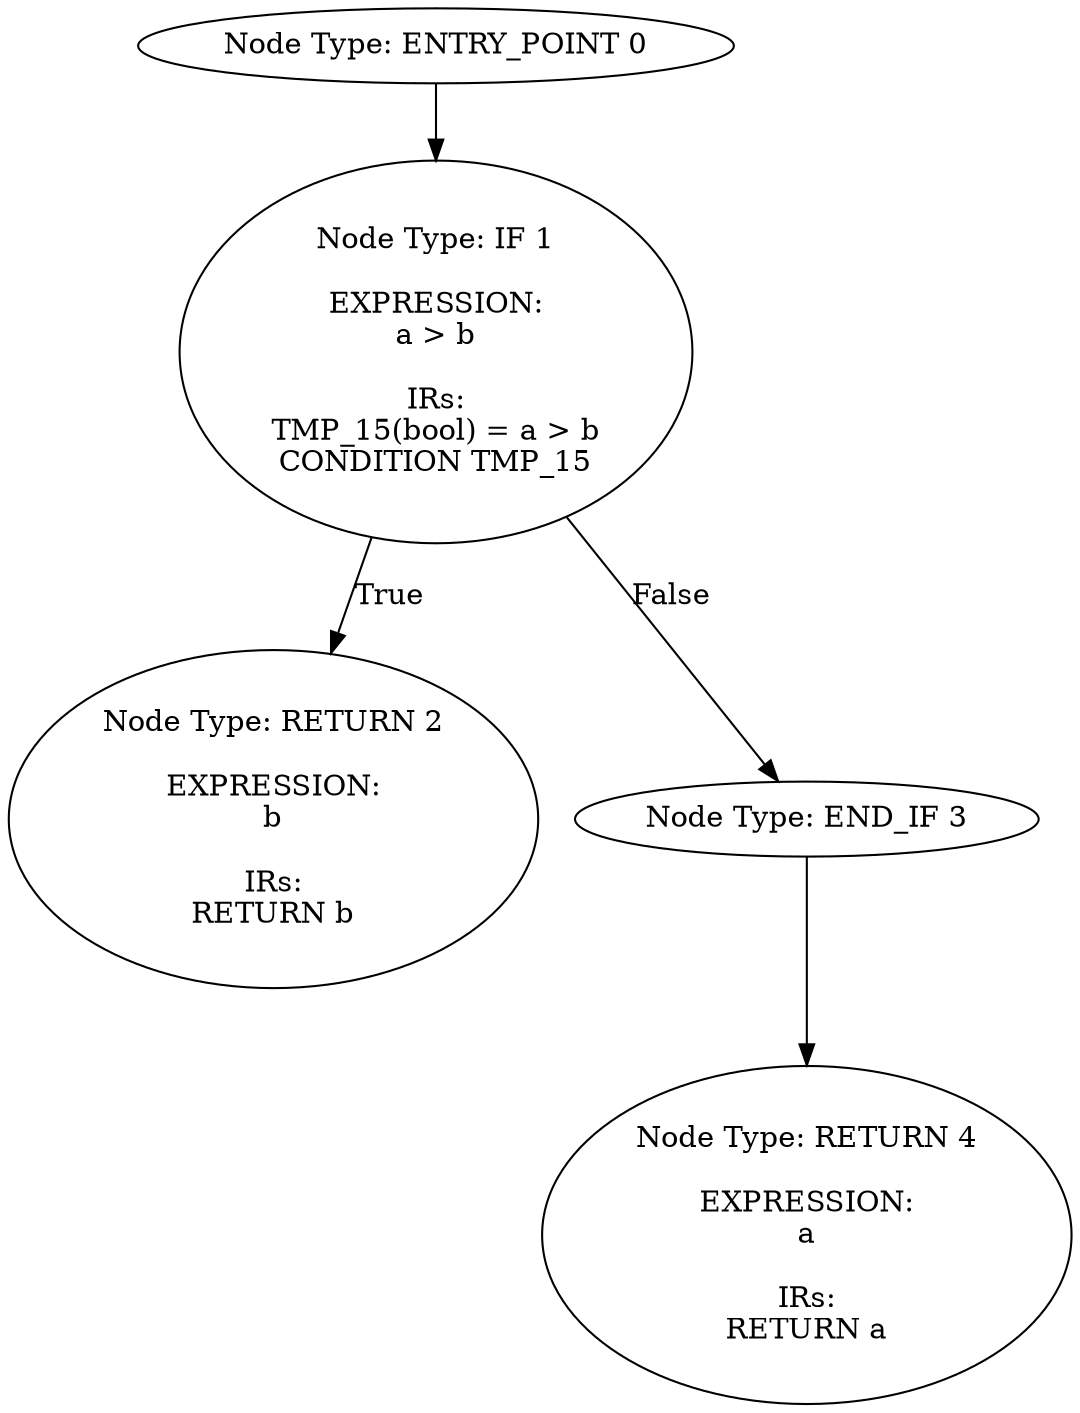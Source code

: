 digraph{
0[label="Node Type: ENTRY_POINT 0
"];
0->1;
1[label="Node Type: IF 1

EXPRESSION:
a > b

IRs:
TMP_15(bool) = a > b
CONDITION TMP_15"];
1->2[label="True"];
1->3[label="False"];
2[label="Node Type: RETURN 2

EXPRESSION:
b

IRs:
RETURN b"];
3[label="Node Type: END_IF 3
"];
3->4;
4[label="Node Type: RETURN 4

EXPRESSION:
a

IRs:
RETURN a"];
}

